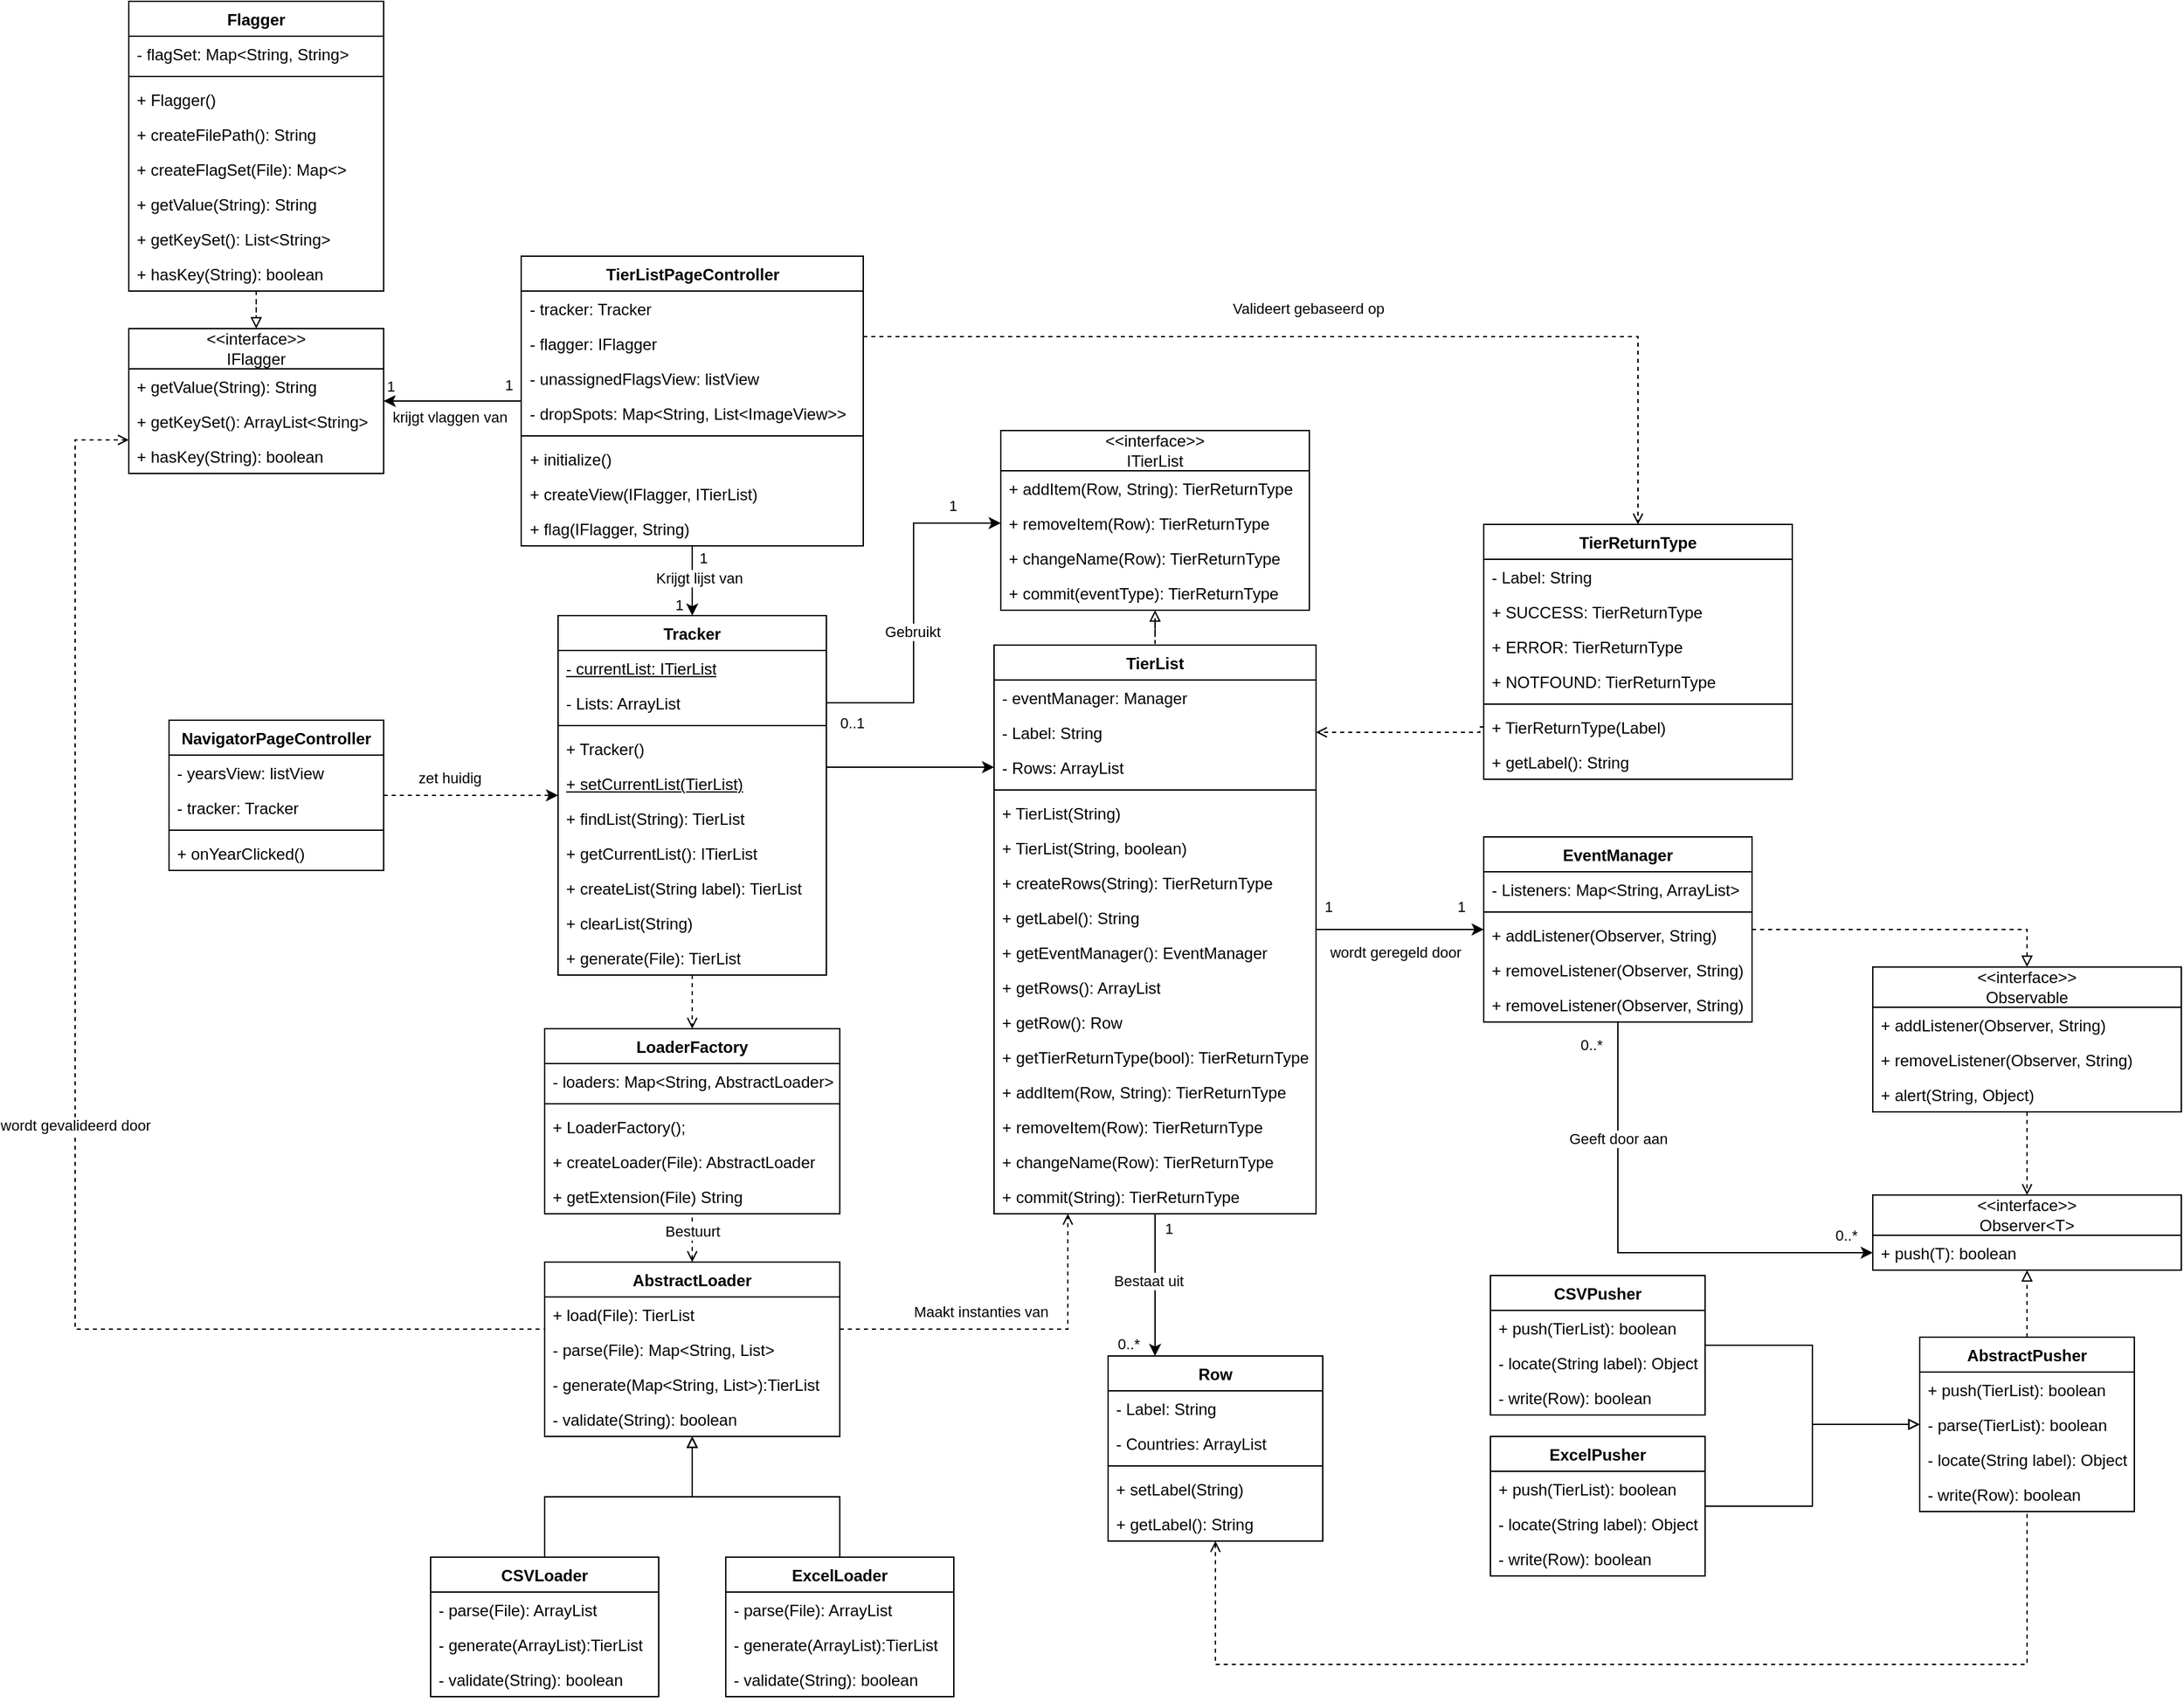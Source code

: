 <mxfile version="21.5.1" type="device">
  <diagram id="C5RBs43oDa-KdzZeNtuy" name="Page-1">
    <mxGraphModel dx="2607" dy="2134" grid="1" gridSize="10" guides="1" tooltips="1" connect="1" arrows="1" fold="1" page="1" pageScale="1" pageWidth="827" pageHeight="1169" math="0" shadow="0">
      <root>
        <mxCell id="WIyWlLk6GJQsqaUBKTNV-0" />
        <mxCell id="WIyWlLk6GJQsqaUBKTNV-1" parent="WIyWlLk6GJQsqaUBKTNV-0" />
        <mxCell id="LHPl8H4hJXhwlcDixRHR-50" style="edgeStyle=orthogonalEdgeStyle;rounded=0;orthogonalLoop=1;jettySize=auto;html=1;exitX=1;exitY=0.5;exitDx=0;exitDy=0;exitPerimeter=0;" parent="WIyWlLk6GJQsqaUBKTNV-1" source="7j_pHwnA5GzqrU9Y8oU0-10" target="LHPl8H4hJXhwlcDixRHR-43" edge="1">
          <mxGeometry relative="1" as="geometry">
            <Array as="points" />
          </mxGeometry>
        </mxCell>
        <mxCell id="LHPl8H4hJXhwlcDixRHR-55" value="wordt geregeld door" style="edgeLabel;html=1;align=center;verticalAlign=middle;resizable=0;points=[];" parent="LHPl8H4hJXhwlcDixRHR-50" vertex="1" connectable="0">
          <mxGeometry x="-0.203" y="-4" relative="1" as="geometry">
            <mxPoint x="9" y="13" as="offset" />
          </mxGeometry>
        </mxCell>
        <mxCell id="LHPl8H4hJXhwlcDixRHR-56" value="1" style="edgeLabel;html=1;align=center;verticalAlign=middle;resizable=0;points=[];" parent="LHPl8H4hJXhwlcDixRHR-50" vertex="1" connectable="0">
          <mxGeometry x="0.701" y="-1" relative="1" as="geometry">
            <mxPoint x="1" y="-18" as="offset" />
          </mxGeometry>
        </mxCell>
        <mxCell id="LHPl8H4hJXhwlcDixRHR-57" value="1" style="edgeLabel;html=1;align=center;verticalAlign=middle;resizable=0;points=[];" parent="LHPl8H4hJXhwlcDixRHR-50" vertex="1" connectable="0">
          <mxGeometry x="-0.241" y="2" relative="1" as="geometry">
            <mxPoint x="-39" y="-15" as="offset" />
          </mxGeometry>
        </mxCell>
        <mxCell id="7j_pHwnA5GzqrU9Y8oU0-10" value="TierList" style="swimlane;fontStyle=1;align=center;verticalAlign=top;childLayout=stackLayout;horizontal=1;startSize=26;horizontalStack=0;resizeParent=1;resizeParentMax=0;resizeLast=0;collapsible=1;marginBottom=0;whiteSpace=wrap;html=1;points=[[0,0,0,0,0],[0,0.25,0,0,0],[0,0.5,0,0,0],[0,0.75,0,0,0],[0,1,0,0,0],[0.25,0,0,0,0],[0.25,1,0,0,0],[0.5,0,0,0,0],[0.5,1,0,0,0],[0.75,0,0,0,0],[0.75,1,0,0,0],[1,0,0,0,0],[1,0.25,0,0,0],[1,0.37,0,0,0],[1,0.5,0,0,0],[1,0.75,0,0,0],[1,1,0,0,0]];" parent="WIyWlLk6GJQsqaUBKTNV-1" vertex="1">
          <mxGeometry x="345" y="910" width="240" height="424" as="geometry" />
        </mxCell>
        <mxCell id="rWxM0mJ5KbsMlF8BmwfD-30" value="- eventManager: Manager" style="text;strokeColor=none;fillColor=none;align=left;verticalAlign=top;spacingLeft=4;spacingRight=4;overflow=hidden;rotatable=0;points=[[0,0.5],[1,0.5]];portConstraint=eastwest;whiteSpace=wrap;html=1;" parent="7j_pHwnA5GzqrU9Y8oU0-10" vertex="1">
          <mxGeometry y="26" width="240" height="26" as="geometry" />
        </mxCell>
        <mxCell id="7j_pHwnA5GzqrU9Y8oU0-32" value="- Label: String" style="text;strokeColor=none;fillColor=none;align=left;verticalAlign=top;spacingLeft=4;spacingRight=4;overflow=hidden;rotatable=0;points=[[0,0.5],[1,0.5]];portConstraint=eastwest;whiteSpace=wrap;html=1;" parent="7j_pHwnA5GzqrU9Y8oU0-10" vertex="1">
          <mxGeometry y="52" width="240" height="26" as="geometry" />
        </mxCell>
        <mxCell id="7j_pHwnA5GzqrU9Y8oU0-11" value="- Rows: ArrayList" style="text;strokeColor=none;fillColor=none;align=left;verticalAlign=top;spacingLeft=4;spacingRight=4;overflow=hidden;rotatable=0;points=[[0,0.5],[1,0.5]];portConstraint=eastwest;whiteSpace=wrap;html=1;" parent="7j_pHwnA5GzqrU9Y8oU0-10" vertex="1">
          <mxGeometry y="78" width="240" height="26" as="geometry" />
        </mxCell>
        <mxCell id="7j_pHwnA5GzqrU9Y8oU0-12" value="" style="line;strokeWidth=1;fillColor=none;align=left;verticalAlign=middle;spacingTop=-1;spacingLeft=3;spacingRight=3;rotatable=0;labelPosition=right;points=[];portConstraint=eastwest;strokeColor=inherit;" parent="7j_pHwnA5GzqrU9Y8oU0-10" vertex="1">
          <mxGeometry y="104" width="240" height="8" as="geometry" />
        </mxCell>
        <mxCell id="rWxM0mJ5KbsMlF8BmwfD-11" value="+ TierList(String)" style="text;strokeColor=none;fillColor=none;align=left;verticalAlign=top;spacingLeft=4;spacingRight=4;overflow=hidden;rotatable=0;points=[[0,0.5],[1,0.5]];portConstraint=eastwest;whiteSpace=wrap;html=1;" parent="7j_pHwnA5GzqrU9Y8oU0-10" vertex="1">
          <mxGeometry y="112" width="240" height="26" as="geometry" />
        </mxCell>
        <mxCell id="LHPl8H4hJXhwlcDixRHR-16" value="+ TierList(String, boolean)" style="text;strokeColor=none;fillColor=none;align=left;verticalAlign=top;spacingLeft=4;spacingRight=4;overflow=hidden;rotatable=0;points=[[0,0.5],[1,0.5]];portConstraint=eastwest;whiteSpace=wrap;html=1;" parent="7j_pHwnA5GzqrU9Y8oU0-10" vertex="1">
          <mxGeometry y="138" width="240" height="26" as="geometry" />
        </mxCell>
        <mxCell id="7j_pHwnA5GzqrU9Y8oU0-13" value="+ createRows(String): TierReturnType" style="text;strokeColor=none;fillColor=none;align=left;verticalAlign=top;spacingLeft=4;spacingRight=4;overflow=hidden;rotatable=0;points=[[0,0.5],[1,0.5]];portConstraint=eastwest;whiteSpace=wrap;html=1;" parent="7j_pHwnA5GzqrU9Y8oU0-10" vertex="1">
          <mxGeometry y="164" width="240" height="26" as="geometry" />
        </mxCell>
        <mxCell id="YAt_v5fttDk_VhkoJ_Sc-23" value="+ getLabel(): String" style="text;strokeColor=none;fillColor=none;align=left;verticalAlign=top;spacingLeft=4;spacingRight=4;overflow=hidden;rotatable=0;points=[[0,0.5],[1,0.5]];portConstraint=eastwest;whiteSpace=wrap;html=1;" vertex="1" parent="7j_pHwnA5GzqrU9Y8oU0-10">
          <mxGeometry y="190" width="240" height="26" as="geometry" />
        </mxCell>
        <mxCell id="LHPl8H4hJXhwlcDixRHR-49" value="+ getEventManager(): EventManager" style="text;strokeColor=none;fillColor=none;align=left;verticalAlign=top;spacingLeft=4;spacingRight=4;overflow=hidden;rotatable=0;points=[[0,0.5],[1,0.5]];portConstraint=eastwest;whiteSpace=wrap;html=1;" parent="7j_pHwnA5GzqrU9Y8oU0-10" vertex="1">
          <mxGeometry y="216" width="240" height="26" as="geometry" />
        </mxCell>
        <mxCell id="7j_pHwnA5GzqrU9Y8oU0-27" value="+ getRows(): ArrayList" style="text;strokeColor=none;fillColor=none;align=left;verticalAlign=top;spacingLeft=4;spacingRight=4;overflow=hidden;rotatable=0;points=[[0,0.5],[1,0.5]];portConstraint=eastwest;whiteSpace=wrap;html=1;" parent="7j_pHwnA5GzqrU9Y8oU0-10" vertex="1">
          <mxGeometry y="242" width="240" height="26" as="geometry" />
        </mxCell>
        <mxCell id="YAt_v5fttDk_VhkoJ_Sc-19" value="+ getRow(): Row" style="text;strokeColor=none;fillColor=none;align=left;verticalAlign=top;spacingLeft=4;spacingRight=4;overflow=hidden;rotatable=0;points=[[0,0.5],[1,0.5]];portConstraint=eastwest;whiteSpace=wrap;html=1;" vertex="1" parent="7j_pHwnA5GzqrU9Y8oU0-10">
          <mxGeometry y="268" width="240" height="26" as="geometry" />
        </mxCell>
        <mxCell id="YAt_v5fttDk_VhkoJ_Sc-24" value="+ getTierReturnType(bool): TierReturnType" style="text;strokeColor=none;fillColor=none;align=left;verticalAlign=top;spacingLeft=4;spacingRight=4;overflow=hidden;rotatable=0;points=[[0,0.5],[1,0.5]];portConstraint=eastwest;whiteSpace=wrap;html=1;" vertex="1" parent="7j_pHwnA5GzqrU9Y8oU0-10">
          <mxGeometry y="294" width="240" height="26" as="geometry" />
        </mxCell>
        <mxCell id="7j_pHwnA5GzqrU9Y8oU0-25" value="+ addItem(Row, String): TierReturnType" style="text;strokeColor=none;fillColor=none;align=left;verticalAlign=top;spacingLeft=4;spacingRight=4;overflow=hidden;rotatable=0;points=[[0,0.5],[1,0.5]];portConstraint=eastwest;whiteSpace=wrap;html=1;" parent="7j_pHwnA5GzqrU9Y8oU0-10" vertex="1">
          <mxGeometry y="320" width="240" height="26" as="geometry" />
        </mxCell>
        <mxCell id="7j_pHwnA5GzqrU9Y8oU0-26" value="+ removeItem(Row): TierReturnType" style="text;strokeColor=none;fillColor=none;align=left;verticalAlign=top;spacingLeft=4;spacingRight=4;overflow=hidden;rotatable=0;points=[[0,0.5],[1,0.5]];portConstraint=eastwest;whiteSpace=wrap;html=1;" parent="7j_pHwnA5GzqrU9Y8oU0-10" vertex="1">
          <mxGeometry y="346" width="240" height="26" as="geometry" />
        </mxCell>
        <mxCell id="rWxM0mJ5KbsMlF8BmwfD-27" value="+ changeName(Row): TierReturnType" style="text;strokeColor=none;fillColor=none;align=left;verticalAlign=top;spacingLeft=4;spacingRight=4;overflow=hidden;rotatable=0;points=[[0,0.5],[1,0.5]];portConstraint=eastwest;whiteSpace=wrap;html=1;" parent="7j_pHwnA5GzqrU9Y8oU0-10" vertex="1">
          <mxGeometry y="372" width="240" height="26" as="geometry" />
        </mxCell>
        <mxCell id="YAt_v5fttDk_VhkoJ_Sc-26" value="+ commit(String): TierReturnType" style="text;strokeColor=none;fillColor=none;align=left;verticalAlign=top;spacingLeft=4;spacingRight=4;overflow=hidden;rotatable=0;points=[[0,0.5],[1,0.5]];portConstraint=eastwest;whiteSpace=wrap;html=1;" vertex="1" parent="7j_pHwnA5GzqrU9Y8oU0-10">
          <mxGeometry y="398" width="240" height="26" as="geometry" />
        </mxCell>
        <mxCell id="7j_pHwnA5GzqrU9Y8oU0-23" value="" style="edgeStyle=orthogonalEdgeStyle;rounded=0;orthogonalLoop=1;jettySize=auto;html=1;strokeColor=default;startArrow=block;startFill=0;endArrow=none;endFill=0;dashed=1;" parent="WIyWlLk6GJQsqaUBKTNV-1" source="7j_pHwnA5GzqrU9Y8oU0-16" target="7j_pHwnA5GzqrU9Y8oU0-10" edge="1">
          <mxGeometry relative="1" as="geometry" />
        </mxCell>
        <mxCell id="7j_pHwnA5GzqrU9Y8oU0-16" value="&amp;lt;&amp;lt;interface&amp;gt;&amp;gt;&lt;br&gt;ITierList" style="swimlane;fontStyle=0;childLayout=stackLayout;horizontal=1;startSize=30;fillColor=none;horizontalStack=0;resizeParent=1;resizeParentMax=0;resizeLast=0;collapsible=1;marginBottom=0;whiteSpace=wrap;html=1;" parent="WIyWlLk6GJQsqaUBKTNV-1" vertex="1">
          <mxGeometry x="350" y="750" width="230" height="134" as="geometry" />
        </mxCell>
        <mxCell id="7j_pHwnA5GzqrU9Y8oU0-19" value="+ addItem(Row, String): TierReturnType" style="text;strokeColor=none;fillColor=none;align=left;verticalAlign=top;spacingLeft=4;spacingRight=4;overflow=hidden;rotatable=0;points=[[0,0.5],[1,0.5]];portConstraint=eastwest;whiteSpace=wrap;html=1;" parent="7j_pHwnA5GzqrU9Y8oU0-16" vertex="1">
          <mxGeometry y="30" width="230" height="26" as="geometry" />
        </mxCell>
        <mxCell id="7j_pHwnA5GzqrU9Y8oU0-20" value="+ removeItem(Row): TierReturnType" style="text;strokeColor=none;fillColor=none;align=left;verticalAlign=top;spacingLeft=4;spacingRight=4;overflow=hidden;rotatable=0;points=[[0,0.5],[1,0.5]];portConstraint=eastwest;whiteSpace=wrap;html=1;" parent="7j_pHwnA5GzqrU9Y8oU0-16" vertex="1">
          <mxGeometry y="56" width="230" height="26" as="geometry" />
        </mxCell>
        <mxCell id="7j_pHwnA5GzqrU9Y8oU0-21" value="+ changeName(Row): TierReturnType" style="text;strokeColor=none;fillColor=none;align=left;verticalAlign=top;spacingLeft=4;spacingRight=4;overflow=hidden;rotatable=0;points=[[0,0.5],[1,0.5]];portConstraint=eastwest;whiteSpace=wrap;html=1;" parent="7j_pHwnA5GzqrU9Y8oU0-16" vertex="1">
          <mxGeometry y="82" width="230" height="26" as="geometry" />
        </mxCell>
        <mxCell id="rWxM0mJ5KbsMlF8BmwfD-51" value="+ commit(eventType): TierReturnType" style="text;strokeColor=none;fillColor=none;align=left;verticalAlign=top;spacingLeft=4;spacingRight=4;overflow=hidden;rotatable=0;points=[[0,0.5],[1,0.5]];portConstraint=eastwest;whiteSpace=wrap;html=1;" parent="7j_pHwnA5GzqrU9Y8oU0-16" vertex="1">
          <mxGeometry y="108" width="230" height="26" as="geometry" />
        </mxCell>
        <mxCell id="7j_pHwnA5GzqrU9Y8oU0-33" style="edgeStyle=orthogonalEdgeStyle;rounded=0;orthogonalLoop=1;jettySize=auto;html=1;exitX=1;exitY=0.5;exitDx=0;exitDy=0;entryX=0;entryY=0.5;entryDx=0;entryDy=0;" parent="WIyWlLk6GJQsqaUBKTNV-1" source="LHPl8H4hJXhwlcDixRHR-4" target="7j_pHwnA5GzqrU9Y8oU0-20" edge="1">
          <mxGeometry relative="1" as="geometry">
            <mxPoint x="347.93" y="755.01" as="targetPoint" />
          </mxGeometry>
        </mxCell>
        <mxCell id="7j_pHwnA5GzqrU9Y8oU0-42" value="Gebruikt" style="edgeLabel;html=1;align=center;verticalAlign=middle;resizable=0;points=[];" parent="7j_pHwnA5GzqrU9Y8oU0-33" vertex="1" connectable="0">
          <mxGeometry x="-0.174" y="1" relative="1" as="geometry">
            <mxPoint y="-9" as="offset" />
          </mxGeometry>
        </mxCell>
        <mxCell id="rWxM0mJ5KbsMlF8BmwfD-12" value="1" style="edgeLabel;html=1;align=center;verticalAlign=middle;resizable=0;points=[];" parent="7j_pHwnA5GzqrU9Y8oU0-33" vertex="1" connectable="0">
          <mxGeometry x="0.726" y="1" relative="1" as="geometry">
            <mxPoint y="-12" as="offset" />
          </mxGeometry>
        </mxCell>
        <mxCell id="rWxM0mJ5KbsMlF8BmwfD-13" value="0..1" style="edgeLabel;html=1;align=center;verticalAlign=middle;resizable=0;points=[];" parent="7j_pHwnA5GzqrU9Y8oU0-33" vertex="1" connectable="0">
          <mxGeometry x="-0.739" relative="1" as="geometry">
            <mxPoint x="-16" y="15" as="offset" />
          </mxGeometry>
        </mxCell>
        <mxCell id="rWxM0mJ5KbsMlF8BmwfD-29" style="edgeStyle=orthogonalEdgeStyle;rounded=0;orthogonalLoop=1;jettySize=auto;html=1;endArrow=classic;endFill=1;" parent="WIyWlLk6GJQsqaUBKTNV-1" source="7j_pHwnA5GzqrU9Y8oU0-28" target="rWxM0mJ5KbsMlF8BmwfD-20" edge="1">
          <mxGeometry relative="1" as="geometry" />
        </mxCell>
        <mxCell id="YAt_v5fttDk_VhkoJ_Sc-10" value="1" style="edgeLabel;html=1;align=center;verticalAlign=middle;resizable=0;points=[];" vertex="1" connectable="0" parent="rWxM0mJ5KbsMlF8BmwfD-29">
          <mxGeometry x="0.724" y="-2" relative="1" as="geometry">
            <mxPoint x="-9" y="-9" as="offset" />
          </mxGeometry>
        </mxCell>
        <mxCell id="YAt_v5fttDk_VhkoJ_Sc-11" value="krijgt vlaggen van" style="edgeLabel;html=1;align=center;verticalAlign=middle;resizable=0;points=[];" vertex="1" connectable="0" parent="rWxM0mJ5KbsMlF8BmwfD-29">
          <mxGeometry x="-0.395" y="-3" relative="1" as="geometry">
            <mxPoint x="-23" y="15" as="offset" />
          </mxGeometry>
        </mxCell>
        <mxCell id="YAt_v5fttDk_VhkoJ_Sc-12" value="1" style="edgeLabel;html=1;align=center;verticalAlign=middle;resizable=0;points=[];" vertex="1" connectable="0" parent="rWxM0mJ5KbsMlF8BmwfD-29">
          <mxGeometry x="-0.746" y="1" relative="1" as="geometry">
            <mxPoint x="3" y="-13" as="offset" />
          </mxGeometry>
        </mxCell>
        <mxCell id="YAt_v5fttDk_VhkoJ_Sc-27" style="edgeStyle=orthogonalEdgeStyle;rounded=0;orthogonalLoop=1;jettySize=auto;html=1;entryX=0.5;entryY=0;entryDx=0;entryDy=0;endArrow=open;endFill=0;dashed=1;" edge="1" parent="WIyWlLk6GJQsqaUBKTNV-1" source="7j_pHwnA5GzqrU9Y8oU0-28" target="7j_pHwnA5GzqrU9Y8oU0-43">
          <mxGeometry relative="1" as="geometry">
            <Array as="points">
              <mxPoint x="825" y="680" />
            </Array>
          </mxGeometry>
        </mxCell>
        <mxCell id="YAt_v5fttDk_VhkoJ_Sc-28" value="Valideert gebaseerd op" style="edgeLabel;html=1;align=center;verticalAlign=middle;resizable=0;points=[];" vertex="1" connectable="0" parent="YAt_v5fttDk_VhkoJ_Sc-27">
          <mxGeometry x="-0.215" y="1" relative="1" as="geometry">
            <mxPoint x="50" y="-20" as="offset" />
          </mxGeometry>
        </mxCell>
        <mxCell id="7j_pHwnA5GzqrU9Y8oU0-28" value="TierListPageController" style="swimlane;fontStyle=1;align=center;verticalAlign=top;childLayout=stackLayout;horizontal=1;startSize=26;horizontalStack=0;resizeParent=1;resizeParentMax=0;resizeLast=0;collapsible=1;marginBottom=0;whiteSpace=wrap;html=1;" parent="WIyWlLk6GJQsqaUBKTNV-1" vertex="1">
          <mxGeometry x="-7.5" y="620" width="255" height="216" as="geometry" />
        </mxCell>
        <mxCell id="7j_pHwnA5GzqrU9Y8oU0-29" value="- tracker: Tracker" style="text;strokeColor=none;fillColor=none;align=left;verticalAlign=top;spacingLeft=4;spacingRight=4;overflow=hidden;rotatable=0;points=[[0,0.5],[1,0.5]];portConstraint=eastwest;whiteSpace=wrap;html=1;" parent="7j_pHwnA5GzqrU9Y8oU0-28" vertex="1">
          <mxGeometry y="26" width="255" height="26" as="geometry" />
        </mxCell>
        <mxCell id="YAt_v5fttDk_VhkoJ_Sc-9" value="- flagger: IFlagger" style="text;strokeColor=none;fillColor=none;align=left;verticalAlign=top;spacingLeft=4;spacingRight=4;overflow=hidden;rotatable=0;points=[[0,0.5],[1,0.5]];portConstraint=eastwest;whiteSpace=wrap;html=1;" vertex="1" parent="7j_pHwnA5GzqrU9Y8oU0-28">
          <mxGeometry y="52" width="255" height="26" as="geometry" />
        </mxCell>
        <mxCell id="YAt_v5fttDk_VhkoJ_Sc-7" value="- unassignedFlagsView: listView" style="text;strokeColor=none;fillColor=none;align=left;verticalAlign=top;spacingLeft=4;spacingRight=4;overflow=hidden;rotatable=0;points=[[0,0.5],[1,0.5]];portConstraint=eastwest;whiteSpace=wrap;html=1;" vertex="1" parent="7j_pHwnA5GzqrU9Y8oU0-28">
          <mxGeometry y="78" width="255" height="26" as="geometry" />
        </mxCell>
        <mxCell id="YAt_v5fttDk_VhkoJ_Sc-8" value="- dropSpots: Map&amp;lt;String, List&amp;lt;ImageView&amp;gt;&amp;gt;" style="text;strokeColor=none;fillColor=none;align=left;verticalAlign=top;spacingLeft=4;spacingRight=4;overflow=hidden;rotatable=0;points=[[0,0.5],[1,0.5]];portConstraint=eastwest;whiteSpace=wrap;html=1;" vertex="1" parent="7j_pHwnA5GzqrU9Y8oU0-28">
          <mxGeometry y="104" width="255" height="26" as="geometry" />
        </mxCell>
        <mxCell id="7j_pHwnA5GzqrU9Y8oU0-30" value="" style="line;strokeWidth=1;fillColor=none;align=left;verticalAlign=middle;spacingTop=-1;spacingLeft=3;spacingRight=3;rotatable=0;labelPosition=right;points=[];portConstraint=eastwest;strokeColor=inherit;" parent="7j_pHwnA5GzqrU9Y8oU0-28" vertex="1">
          <mxGeometry y="130" width="255" height="8" as="geometry" />
        </mxCell>
        <mxCell id="YAt_v5fttDk_VhkoJ_Sc-16" value="+ initialize()" style="text;strokeColor=none;fillColor=none;align=left;verticalAlign=top;spacingLeft=4;spacingRight=4;overflow=hidden;rotatable=0;points=[[0,0.5],[1,0.5]];portConstraint=eastwest;whiteSpace=wrap;html=1;" vertex="1" parent="7j_pHwnA5GzqrU9Y8oU0-28">
          <mxGeometry y="138" width="255" height="26" as="geometry" />
        </mxCell>
        <mxCell id="YAt_v5fttDk_VhkoJ_Sc-17" value="+ createView(IFlagger, ITierList)" style="text;strokeColor=none;fillColor=none;align=left;verticalAlign=top;spacingLeft=4;spacingRight=4;overflow=hidden;rotatable=0;points=[[0,0.5],[1,0.5]];portConstraint=eastwest;whiteSpace=wrap;html=1;" vertex="1" parent="7j_pHwnA5GzqrU9Y8oU0-28">
          <mxGeometry y="164" width="255" height="26" as="geometry" />
        </mxCell>
        <mxCell id="7j_pHwnA5GzqrU9Y8oU0-31" value="+ flag(IFlagger, String)" style="text;strokeColor=none;fillColor=none;align=left;verticalAlign=top;spacingLeft=4;spacingRight=4;overflow=hidden;rotatable=0;points=[[0,0.5],[1,0.5]];portConstraint=eastwest;whiteSpace=wrap;html=1;" parent="7j_pHwnA5GzqrU9Y8oU0-28" vertex="1">
          <mxGeometry y="190" width="255" height="26" as="geometry" />
        </mxCell>
        <mxCell id="YAt_v5fttDk_VhkoJ_Sc-47" style="edgeStyle=orthogonalEdgeStyle;rounded=0;orthogonalLoop=1;jettySize=auto;html=1;startArrow=open;startFill=0;endArrow=none;endFill=0;dashed=1;" edge="1" parent="WIyWlLk6GJQsqaUBKTNV-1" source="7j_pHwnA5GzqrU9Y8oU0-34" target="LHPl8H4hJXhwlcDixRHR-29">
          <mxGeometry relative="1" as="geometry">
            <Array as="points">
              <mxPoint x="510" y="1670" />
              <mxPoint x="1115" y="1670" />
            </Array>
          </mxGeometry>
        </mxCell>
        <mxCell id="7j_pHwnA5GzqrU9Y8oU0-34" value="Row" style="swimlane;fontStyle=1;align=center;verticalAlign=top;childLayout=stackLayout;horizontal=1;startSize=26;horizontalStack=0;resizeParent=1;resizeParentMax=0;resizeLast=0;collapsible=1;marginBottom=0;whiteSpace=wrap;html=1;" parent="WIyWlLk6GJQsqaUBKTNV-1" vertex="1">
          <mxGeometry x="430" y="1440" width="160" height="138" as="geometry" />
        </mxCell>
        <mxCell id="7j_pHwnA5GzqrU9Y8oU0-35" value="- Label: String" style="text;strokeColor=none;fillColor=none;align=left;verticalAlign=top;spacingLeft=4;spacingRight=4;overflow=hidden;rotatable=0;points=[[0,0.5],[1,0.5]];portConstraint=eastwest;whiteSpace=wrap;html=1;" parent="7j_pHwnA5GzqrU9Y8oU0-34" vertex="1">
          <mxGeometry y="26" width="160" height="26" as="geometry" />
        </mxCell>
        <mxCell id="rWxM0mJ5KbsMlF8BmwfD-19" value="- Countries: ArrayList" style="text;strokeColor=none;fillColor=none;align=left;verticalAlign=top;spacingLeft=4;spacingRight=4;overflow=hidden;rotatable=0;points=[[0,0.5],[1,0.5]];portConstraint=eastwest;whiteSpace=wrap;html=1;" parent="7j_pHwnA5GzqrU9Y8oU0-34" vertex="1">
          <mxGeometry y="52" width="160" height="26" as="geometry" />
        </mxCell>
        <mxCell id="7j_pHwnA5GzqrU9Y8oU0-36" value="" style="line;strokeWidth=1;fillColor=none;align=left;verticalAlign=middle;spacingTop=-1;spacingLeft=3;spacingRight=3;rotatable=0;labelPosition=right;points=[];portConstraint=eastwest;strokeColor=inherit;" parent="7j_pHwnA5GzqrU9Y8oU0-34" vertex="1">
          <mxGeometry y="78" width="160" height="8" as="geometry" />
        </mxCell>
        <mxCell id="7j_pHwnA5GzqrU9Y8oU0-37" value="+ setLabel(String)" style="text;strokeColor=none;fillColor=none;align=left;verticalAlign=top;spacingLeft=4;spacingRight=4;overflow=hidden;rotatable=0;points=[[0,0.5],[1,0.5]];portConstraint=eastwest;whiteSpace=wrap;html=1;" parent="7j_pHwnA5GzqrU9Y8oU0-34" vertex="1">
          <mxGeometry y="86" width="160" height="26" as="geometry" />
        </mxCell>
        <mxCell id="7j_pHwnA5GzqrU9Y8oU0-38" value="+ getLabel(): String&amp;nbsp;" style="text;strokeColor=none;fillColor=none;align=left;verticalAlign=top;spacingLeft=4;spacingRight=4;overflow=hidden;rotatable=0;points=[[0,0.5],[1,0.5]];portConstraint=eastwest;whiteSpace=wrap;html=1;" parent="7j_pHwnA5GzqrU9Y8oU0-34" vertex="1">
          <mxGeometry y="112" width="160" height="26" as="geometry" />
        </mxCell>
        <mxCell id="7j_pHwnA5GzqrU9Y8oU0-40" style="edgeStyle=orthogonalEdgeStyle;rounded=0;orthogonalLoop=1;jettySize=auto;html=1;" parent="WIyWlLk6GJQsqaUBKTNV-1" source="7j_pHwnA5GzqrU9Y8oU0-10" target="7j_pHwnA5GzqrU9Y8oU0-34" edge="1">
          <mxGeometry relative="1" as="geometry">
            <mxPoint x="580" y="1175" as="sourcePoint" />
            <mxPoint x="700" y="1169" as="targetPoint" />
            <Array as="points">
              <mxPoint x="510" y="1330" />
              <mxPoint x="510" y="1330" />
            </Array>
          </mxGeometry>
        </mxCell>
        <mxCell id="rWxM0mJ5KbsMlF8BmwfD-14" value="Bestaat uit" style="edgeLabel;html=1;align=center;verticalAlign=middle;resizable=0;points=[];" parent="7j_pHwnA5GzqrU9Y8oU0-40" vertex="1" connectable="0">
          <mxGeometry x="-0.233" y="1" relative="1" as="geometry">
            <mxPoint x="-6" y="9" as="offset" />
          </mxGeometry>
        </mxCell>
        <mxCell id="rWxM0mJ5KbsMlF8BmwfD-15" value="0..*" style="edgeLabel;html=1;align=center;verticalAlign=middle;resizable=0;points=[];" parent="7j_pHwnA5GzqrU9Y8oU0-40" vertex="1" connectable="0">
          <mxGeometry x="0.725" y="-4" relative="1" as="geometry">
            <mxPoint x="-16" y="5" as="offset" />
          </mxGeometry>
        </mxCell>
        <mxCell id="rWxM0mJ5KbsMlF8BmwfD-16" value="1" style="edgeLabel;html=1;align=center;verticalAlign=middle;resizable=0;points=[];" parent="7j_pHwnA5GzqrU9Y8oU0-40" vertex="1" connectable="0">
          <mxGeometry x="-0.727" y="2" relative="1" as="geometry">
            <mxPoint x="8" y="-4" as="offset" />
          </mxGeometry>
        </mxCell>
        <mxCell id="rWxM0mJ5KbsMlF8BmwfD-4" style="edgeStyle=orthogonalEdgeStyle;rounded=0;orthogonalLoop=1;jettySize=auto;html=1;exitX=0;exitY=0.5;exitDx=0;exitDy=0;dashed=1;endArrow=open;endFill=0;entryX=1;entryY=0.5;entryDx=0;entryDy=0;" parent="WIyWlLk6GJQsqaUBKTNV-1" source="7j_pHwnA5GzqrU9Y8oU0-46" target="7j_pHwnA5GzqrU9Y8oU0-32" edge="1">
          <mxGeometry relative="1" as="geometry">
            <mxPoint x="590" y="1030" as="targetPoint" />
            <Array as="points">
              <mxPoint x="707" y="971" />
              <mxPoint x="707" y="975" />
            </Array>
          </mxGeometry>
        </mxCell>
        <mxCell id="7j_pHwnA5GzqrU9Y8oU0-43" value="TierReturnType" style="swimlane;fontStyle=1;align=center;verticalAlign=top;childLayout=stackLayout;horizontal=1;startSize=26;horizontalStack=0;resizeParent=1;resizeParentMax=0;resizeLast=0;collapsible=1;marginBottom=0;whiteSpace=wrap;html=1;" parent="WIyWlLk6GJQsqaUBKTNV-1" vertex="1">
          <mxGeometry x="710" y="820" width="230" height="190" as="geometry" />
        </mxCell>
        <mxCell id="7j_pHwnA5GzqrU9Y8oU0-44" value="- Label: String" style="text;strokeColor=none;fillColor=none;align=left;verticalAlign=top;spacingLeft=4;spacingRight=4;overflow=hidden;rotatable=0;points=[[0,0.5],[1,0.5]];portConstraint=eastwest;whiteSpace=wrap;html=1;" parent="7j_pHwnA5GzqrU9Y8oU0-43" vertex="1">
          <mxGeometry y="26" width="230" height="26" as="geometry" />
        </mxCell>
        <mxCell id="rWxM0mJ5KbsMlF8BmwfD-0" value="+ SUCCESS: TierReturnType" style="text;strokeColor=none;fillColor=none;align=left;verticalAlign=top;spacingLeft=4;spacingRight=4;overflow=hidden;rotatable=0;points=[[0,0.5],[1,0.5]];portConstraint=eastwest;whiteSpace=wrap;html=1;" parent="7j_pHwnA5GzqrU9Y8oU0-43" vertex="1">
          <mxGeometry y="52" width="230" height="26" as="geometry" />
        </mxCell>
        <mxCell id="rWxM0mJ5KbsMlF8BmwfD-1" value="+ ERROR: TierReturnType" style="text;strokeColor=none;fillColor=none;align=left;verticalAlign=top;spacingLeft=4;spacingRight=4;overflow=hidden;rotatable=0;points=[[0,0.5],[1,0.5]];portConstraint=eastwest;whiteSpace=wrap;html=1;" parent="7j_pHwnA5GzqrU9Y8oU0-43" vertex="1">
          <mxGeometry y="78" width="230" height="26" as="geometry" />
        </mxCell>
        <mxCell id="rWxM0mJ5KbsMlF8BmwfD-2" value="+ NOTFOUND: TierReturnType" style="text;strokeColor=none;fillColor=none;align=left;verticalAlign=top;spacingLeft=4;spacingRight=4;overflow=hidden;rotatable=0;points=[[0,0.5],[1,0.5]];portConstraint=eastwest;whiteSpace=wrap;html=1;" parent="7j_pHwnA5GzqrU9Y8oU0-43" vertex="1">
          <mxGeometry y="104" width="230" height="26" as="geometry" />
        </mxCell>
        <mxCell id="7j_pHwnA5GzqrU9Y8oU0-45" value="" style="line;strokeWidth=1;fillColor=none;align=left;verticalAlign=middle;spacingTop=-1;spacingLeft=3;spacingRight=3;rotatable=0;labelPosition=right;points=[];portConstraint=eastwest;strokeColor=inherit;" parent="7j_pHwnA5GzqrU9Y8oU0-43" vertex="1">
          <mxGeometry y="130" width="230" height="8" as="geometry" />
        </mxCell>
        <mxCell id="7j_pHwnA5GzqrU9Y8oU0-46" value="+ TierReturnType(Label)" style="text;strokeColor=none;fillColor=none;align=left;verticalAlign=top;spacingLeft=4;spacingRight=4;overflow=hidden;rotatable=0;points=[[0,0.5],[1,0.5]];portConstraint=eastwest;whiteSpace=wrap;html=1;" parent="7j_pHwnA5GzqrU9Y8oU0-43" vertex="1">
          <mxGeometry y="138" width="230" height="26" as="geometry" />
        </mxCell>
        <mxCell id="rWxM0mJ5KbsMlF8BmwfD-10" value="+ getLabel(): String" style="text;strokeColor=none;fillColor=none;align=left;verticalAlign=top;spacingLeft=4;spacingRight=4;overflow=hidden;rotatable=0;points=[[0,0.5],[1,0.5]];portConstraint=eastwest;whiteSpace=wrap;html=1;" parent="7j_pHwnA5GzqrU9Y8oU0-43" vertex="1">
          <mxGeometry y="164" width="230" height="26" as="geometry" />
        </mxCell>
        <mxCell id="Jdv2EIbuGDHVUuumFUXx-16" style="edgeStyle=orthogonalEdgeStyle;rounded=0;orthogonalLoop=1;jettySize=auto;html=1;startArrow=open;startFill=0;endArrow=none;endFill=0;dashed=1;" parent="WIyWlLk6GJQsqaUBKTNV-1" source="rWxM0mJ5KbsMlF8BmwfD-20" target="rWxM0mJ5KbsMlF8BmwfD-68" edge="1">
          <mxGeometry relative="1" as="geometry">
            <mxPoint x="-100" y="1369" as="targetPoint" />
            <Array as="points">
              <mxPoint x="-340" y="757" />
              <mxPoint x="-340" y="1420" />
            </Array>
          </mxGeometry>
        </mxCell>
        <mxCell id="LHPl8H4hJXhwlcDixRHR-52" value="wordt gevalideerd door" style="edgeLabel;html=1;align=center;verticalAlign=middle;resizable=0;points=[];" parent="Jdv2EIbuGDHVUuumFUXx-16" vertex="1" connectable="0">
          <mxGeometry x="0.047" relative="1" as="geometry">
            <mxPoint as="offset" />
          </mxGeometry>
        </mxCell>
        <mxCell id="rWxM0mJ5KbsMlF8BmwfD-20" value="&amp;lt;&amp;lt;interface&amp;gt;&amp;gt;&lt;br&gt;IFlagger" style="swimlane;fontStyle=0;childLayout=stackLayout;horizontal=1;startSize=30;fillColor=none;horizontalStack=0;resizeParent=1;resizeParentMax=0;resizeLast=0;collapsible=1;marginBottom=0;whiteSpace=wrap;html=1;" parent="WIyWlLk6GJQsqaUBKTNV-1" vertex="1">
          <mxGeometry x="-300" y="674" width="190" height="108" as="geometry" />
        </mxCell>
        <mxCell id="Jdv2EIbuGDHVUuumFUXx-12" value="+ getValue(String): String" style="text;strokeColor=none;fillColor=none;align=left;verticalAlign=top;spacingLeft=4;spacingRight=4;overflow=hidden;rotatable=0;points=[[0,0.5],[1,0.5]];portConstraint=eastwest;whiteSpace=wrap;html=1;" parent="rWxM0mJ5KbsMlF8BmwfD-20" vertex="1">
          <mxGeometry y="30" width="190" height="26" as="geometry" />
        </mxCell>
        <mxCell id="YAt_v5fttDk_VhkoJ_Sc-18" value="+ getKeySet(): ArrayList&amp;lt;String&amp;gt;" style="text;strokeColor=none;fillColor=none;align=left;verticalAlign=top;spacingLeft=4;spacingRight=4;overflow=hidden;rotatable=0;points=[[0,0.5],[1,0.5]];portConstraint=eastwest;whiteSpace=wrap;html=1;" vertex="1" parent="rWxM0mJ5KbsMlF8BmwfD-20">
          <mxGeometry y="56" width="190" height="26" as="geometry" />
        </mxCell>
        <mxCell id="rWxM0mJ5KbsMlF8BmwfD-25" value="+ hasKey(String): boolean" style="text;strokeColor=none;fillColor=none;align=left;verticalAlign=top;spacingLeft=4;spacingRight=4;overflow=hidden;rotatable=0;points=[[0,0.5],[1,0.5]];portConstraint=eastwest;whiteSpace=wrap;html=1;" parent="rWxM0mJ5KbsMlF8BmwfD-20" vertex="1">
          <mxGeometry y="82" width="190" height="26" as="geometry" />
        </mxCell>
        <mxCell id="rWxM0mJ5KbsMlF8BmwfD-83" style="edgeStyle=orthogonalEdgeStyle;rounded=0;orthogonalLoop=1;jettySize=auto;html=1;startArrow=open;startFill=0;dashed=1;endArrow=none;endFill=0;exitX=0.5;exitY=0;exitDx=0;exitDy=0;" parent="WIyWlLk6GJQsqaUBKTNV-1" source="rWxM0mJ5KbsMlF8BmwfD-68" target="Jdv2EIbuGDHVUuumFUXx-6" edge="1">
          <mxGeometry relative="1" as="geometry">
            <mxPoint x="160" y="1153" as="sourcePoint" />
          </mxGeometry>
        </mxCell>
        <mxCell id="LHPl8H4hJXhwlcDixRHR-54" value="Bestuurt" style="edgeLabel;html=1;align=center;verticalAlign=middle;resizable=0;points=[];" parent="rWxM0mJ5KbsMlF8BmwfD-83" vertex="1" connectable="0">
          <mxGeometry x="-0.452" y="-4" relative="1" as="geometry">
            <mxPoint x="-4" y="-11" as="offset" />
          </mxGeometry>
        </mxCell>
        <mxCell id="rWxM0mJ5KbsMlF8BmwfD-52" style="edgeStyle=orthogonalEdgeStyle;rounded=0;orthogonalLoop=1;jettySize=auto;html=1;endArrow=open;endFill=0;dashed=1;" parent="WIyWlLk6GJQsqaUBKTNV-1" source="rWxM0mJ5KbsMlF8BmwfD-40" target="rWxM0mJ5KbsMlF8BmwfD-47" edge="1">
          <mxGeometry relative="1" as="geometry" />
        </mxCell>
        <mxCell id="rWxM0mJ5KbsMlF8BmwfD-40" value="&amp;lt;&amp;lt;interface&amp;gt;&amp;gt;&lt;br&gt;Observable" style="swimlane;fontStyle=0;childLayout=stackLayout;horizontal=1;startSize=30;fillColor=none;horizontalStack=0;resizeParent=1;resizeParentMax=0;resizeLast=0;collapsible=1;marginBottom=0;whiteSpace=wrap;html=1;" parent="WIyWlLk6GJQsqaUBKTNV-1" vertex="1">
          <mxGeometry x="1000" y="1150" width="230" height="108" as="geometry" />
        </mxCell>
        <mxCell id="rWxM0mJ5KbsMlF8BmwfD-41" value="+ addListener(Observer, String)" style="text;strokeColor=none;fillColor=none;align=left;verticalAlign=top;spacingLeft=4;spacingRight=4;overflow=hidden;rotatable=0;points=[[0,0.5],[1,0.5]];portConstraint=eastwest;whiteSpace=wrap;html=1;" parent="rWxM0mJ5KbsMlF8BmwfD-40" vertex="1">
          <mxGeometry y="30" width="230" height="26" as="geometry" />
        </mxCell>
        <mxCell id="rWxM0mJ5KbsMlF8BmwfD-42" value="+ removeListener(Observer, String)" style="text;strokeColor=none;fillColor=none;align=left;verticalAlign=top;spacingLeft=4;spacingRight=4;overflow=hidden;rotatable=0;points=[[0,0.5],[1,0.5]];portConstraint=eastwest;whiteSpace=wrap;html=1;" parent="rWxM0mJ5KbsMlF8BmwfD-40" vertex="1">
          <mxGeometry y="56" width="230" height="26" as="geometry" />
        </mxCell>
        <mxCell id="rWxM0mJ5KbsMlF8BmwfD-46" value="+ alert(String, Object)" style="text;strokeColor=none;fillColor=none;align=left;verticalAlign=top;spacingLeft=4;spacingRight=4;overflow=hidden;rotatable=0;points=[[0,0.5],[1,0.5]];portConstraint=eastwest;whiteSpace=wrap;html=1;" parent="rWxM0mJ5KbsMlF8BmwfD-40" vertex="1">
          <mxGeometry y="82" width="230" height="26" as="geometry" />
        </mxCell>
        <mxCell id="rWxM0mJ5KbsMlF8BmwfD-47" value="&amp;lt;&amp;lt;interface&amp;gt;&amp;gt;&lt;br&gt;Observer&amp;lt;T&amp;gt;" style="swimlane;fontStyle=0;childLayout=stackLayout;horizontal=1;startSize=30;fillColor=none;horizontalStack=0;resizeParent=1;resizeParentMax=0;resizeLast=0;collapsible=1;marginBottom=0;whiteSpace=wrap;html=1;" parent="WIyWlLk6GJQsqaUBKTNV-1" vertex="1">
          <mxGeometry x="1000" y="1320" width="230" height="56" as="geometry" />
        </mxCell>
        <mxCell id="rWxM0mJ5KbsMlF8BmwfD-48" value="+ push(T): boolean" style="text;strokeColor=none;fillColor=none;align=left;verticalAlign=top;spacingLeft=4;spacingRight=4;overflow=hidden;rotatable=0;points=[[0,0.5],[1,0.5]];portConstraint=eastwest;whiteSpace=wrap;html=1;" parent="rWxM0mJ5KbsMlF8BmwfD-47" vertex="1">
          <mxGeometry y="30" width="230" height="26" as="geometry" />
        </mxCell>
        <mxCell id="rWxM0mJ5KbsMlF8BmwfD-58" style="edgeStyle=orthogonalEdgeStyle;rounded=0;orthogonalLoop=1;jettySize=auto;html=1;endArrow=block;endFill=0;" parent="WIyWlLk6GJQsqaUBKTNV-1" source="rWxM0mJ5KbsMlF8BmwfD-53" target="LHPl8H4hJXhwlcDixRHR-29" edge="1">
          <mxGeometry relative="1" as="geometry" />
        </mxCell>
        <mxCell id="rWxM0mJ5KbsMlF8BmwfD-53" value="ExcelPusher" style="swimlane;fontStyle=1;align=center;verticalAlign=top;childLayout=stackLayout;horizontal=1;startSize=26;horizontalStack=0;resizeParent=1;resizeParentMax=0;resizeLast=0;collapsible=1;marginBottom=0;whiteSpace=wrap;html=1;" parent="WIyWlLk6GJQsqaUBKTNV-1" vertex="1">
          <mxGeometry x="715" y="1500" width="160" height="104" as="geometry" />
        </mxCell>
        <mxCell id="rWxM0mJ5KbsMlF8BmwfD-56" value="+ push(TierList): boolean" style="text;strokeColor=none;fillColor=none;align=left;verticalAlign=top;spacingLeft=4;spacingRight=4;overflow=hidden;rotatable=0;points=[[0,0.5],[1,0.5]];portConstraint=eastwest;whiteSpace=wrap;html=1;" parent="rWxM0mJ5KbsMlF8BmwfD-53" vertex="1">
          <mxGeometry y="26" width="160" height="26" as="geometry" />
        </mxCell>
        <mxCell id="YAt_v5fttDk_VhkoJ_Sc-5" value="- locate(String label): Object" style="text;strokeColor=none;fillColor=none;align=left;verticalAlign=top;spacingLeft=4;spacingRight=4;overflow=hidden;rotatable=0;points=[[0,0.5],[1,0.5]];portConstraint=eastwest;whiteSpace=wrap;html=1;" vertex="1" parent="rWxM0mJ5KbsMlF8BmwfD-53">
          <mxGeometry y="52" width="160" height="26" as="geometry" />
        </mxCell>
        <mxCell id="YAt_v5fttDk_VhkoJ_Sc-6" value="- write(Row): boolean" style="text;strokeColor=none;fillColor=none;align=left;verticalAlign=top;spacingLeft=4;spacingRight=4;overflow=hidden;rotatable=0;points=[[0,0.5],[1,0.5]];portConstraint=eastwest;whiteSpace=wrap;html=1;" vertex="1" parent="rWxM0mJ5KbsMlF8BmwfD-53">
          <mxGeometry y="78" width="160" height="26" as="geometry" />
        </mxCell>
        <mxCell id="rWxM0mJ5KbsMlF8BmwfD-63" style="edgeStyle=orthogonalEdgeStyle;rounded=0;orthogonalLoop=1;jettySize=auto;html=1;endArrow=block;endFill=0;" parent="WIyWlLk6GJQsqaUBKTNV-1" source="rWxM0mJ5KbsMlF8BmwfD-59" target="LHPl8H4hJXhwlcDixRHR-29" edge="1">
          <mxGeometry relative="1" as="geometry" />
        </mxCell>
        <mxCell id="rWxM0mJ5KbsMlF8BmwfD-59" value="CSVPusher" style="swimlane;fontStyle=1;align=center;verticalAlign=top;childLayout=stackLayout;horizontal=1;startSize=26;horizontalStack=0;resizeParent=1;resizeParentMax=0;resizeLast=0;collapsible=1;marginBottom=0;whiteSpace=wrap;html=1;" parent="WIyWlLk6GJQsqaUBKTNV-1" vertex="1">
          <mxGeometry x="715" y="1380" width="160" height="104" as="geometry" />
        </mxCell>
        <mxCell id="rWxM0mJ5KbsMlF8BmwfD-62" value="+ push(TierList): boolean" style="text;strokeColor=none;fillColor=none;align=left;verticalAlign=top;spacingLeft=4;spacingRight=4;overflow=hidden;rotatable=0;points=[[0,0.5],[1,0.5]];portConstraint=eastwest;whiteSpace=wrap;html=1;" parent="rWxM0mJ5KbsMlF8BmwfD-59" vertex="1">
          <mxGeometry y="26" width="160" height="26" as="geometry" />
        </mxCell>
        <mxCell id="YAt_v5fttDk_VhkoJ_Sc-3" value="- locate(String label): Object" style="text;strokeColor=none;fillColor=none;align=left;verticalAlign=top;spacingLeft=4;spacingRight=4;overflow=hidden;rotatable=0;points=[[0,0.5],[1,0.5]];portConstraint=eastwest;whiteSpace=wrap;html=1;" vertex="1" parent="rWxM0mJ5KbsMlF8BmwfD-59">
          <mxGeometry y="52" width="160" height="26" as="geometry" />
        </mxCell>
        <mxCell id="YAt_v5fttDk_VhkoJ_Sc-4" value="- write(Row): boolean" style="text;strokeColor=none;fillColor=none;align=left;verticalAlign=top;spacingLeft=4;spacingRight=4;overflow=hidden;rotatable=0;points=[[0,0.5],[1,0.5]];portConstraint=eastwest;whiteSpace=wrap;html=1;" vertex="1" parent="rWxM0mJ5KbsMlF8BmwfD-59">
          <mxGeometry y="78" width="160" height="26" as="geometry" />
        </mxCell>
        <mxCell id="LHPl8H4hJXhwlcDixRHR-27" style="edgeStyle=orthogonalEdgeStyle;rounded=0;orthogonalLoop=1;jettySize=auto;html=1;dashed=1;" parent="WIyWlLk6GJQsqaUBKTNV-1" source="rWxM0mJ5KbsMlF8BmwfD-64" target="LHPl8H4hJXhwlcDixRHR-1" edge="1">
          <mxGeometry relative="1" as="geometry" />
        </mxCell>
        <mxCell id="LHPl8H4hJXhwlcDixRHR-28" value="zet huidig" style="edgeLabel;html=1;align=center;verticalAlign=middle;resizable=0;points=[];" parent="LHPl8H4hJXhwlcDixRHR-27" vertex="1" connectable="0">
          <mxGeometry x="-0.283" y="-2" relative="1" as="geometry">
            <mxPoint x="2" y="-15" as="offset" />
          </mxGeometry>
        </mxCell>
        <mxCell id="rWxM0mJ5KbsMlF8BmwfD-64" value="NavigatorPageController" style="swimlane;fontStyle=1;align=center;verticalAlign=top;childLayout=stackLayout;horizontal=1;startSize=26;horizontalStack=0;resizeParent=1;resizeParentMax=0;resizeLast=0;collapsible=1;marginBottom=0;whiteSpace=wrap;html=1;" parent="WIyWlLk6GJQsqaUBKTNV-1" vertex="1">
          <mxGeometry x="-270" y="966" width="160" height="112" as="geometry" />
        </mxCell>
        <mxCell id="YAt_v5fttDk_VhkoJ_Sc-52" value="- yearsView: listView" style="text;strokeColor=none;fillColor=none;align=left;verticalAlign=top;spacingLeft=4;spacingRight=4;overflow=hidden;rotatable=0;points=[[0,0.5],[1,0.5]];portConstraint=eastwest;whiteSpace=wrap;html=1;" vertex="1" parent="rWxM0mJ5KbsMlF8BmwfD-64">
          <mxGeometry y="26" width="160" height="26" as="geometry" />
        </mxCell>
        <mxCell id="rWxM0mJ5KbsMlF8BmwfD-65" value="- tracker: Tracker" style="text;strokeColor=none;fillColor=none;align=left;verticalAlign=top;spacingLeft=4;spacingRight=4;overflow=hidden;rotatable=0;points=[[0,0.5],[1,0.5]];portConstraint=eastwest;whiteSpace=wrap;html=1;" parent="rWxM0mJ5KbsMlF8BmwfD-64" vertex="1">
          <mxGeometry y="52" width="160" height="26" as="geometry" />
        </mxCell>
        <mxCell id="rWxM0mJ5KbsMlF8BmwfD-66" value="" style="line;strokeWidth=1;fillColor=none;align=left;verticalAlign=middle;spacingTop=-1;spacingLeft=3;spacingRight=3;rotatable=0;labelPosition=right;points=[];portConstraint=eastwest;strokeColor=inherit;" parent="rWxM0mJ5KbsMlF8BmwfD-64" vertex="1">
          <mxGeometry y="78" width="160" height="8" as="geometry" />
        </mxCell>
        <mxCell id="rWxM0mJ5KbsMlF8BmwfD-67" value="+ onYearClicked()" style="text;strokeColor=none;fillColor=none;align=left;verticalAlign=top;spacingLeft=4;spacingRight=4;overflow=hidden;rotatable=0;points=[[0,0.5],[1,0.5]];portConstraint=eastwest;whiteSpace=wrap;html=1;" parent="rWxM0mJ5KbsMlF8BmwfD-64" vertex="1">
          <mxGeometry y="86" width="160" height="26" as="geometry" />
        </mxCell>
        <mxCell id="rWxM0mJ5KbsMlF8BmwfD-68" value="AbstractLoader" style="swimlane;fontStyle=1;align=center;verticalAlign=top;childLayout=stackLayout;horizontal=1;startSize=26;horizontalStack=0;resizeParent=1;resizeParentMax=0;resizeLast=0;collapsible=1;marginBottom=0;whiteSpace=wrap;html=1;" parent="WIyWlLk6GJQsqaUBKTNV-1" vertex="1">
          <mxGeometry x="10" y="1370" width="220" height="130" as="geometry" />
        </mxCell>
        <mxCell id="rWxM0mJ5KbsMlF8BmwfD-71" value="+ load(File): TierList" style="text;strokeColor=none;fillColor=none;align=left;verticalAlign=top;spacingLeft=4;spacingRight=4;overflow=hidden;rotatable=0;points=[[0,0.5],[1,0.5]];portConstraint=eastwest;whiteSpace=wrap;html=1;" parent="rWxM0mJ5KbsMlF8BmwfD-68" vertex="1">
          <mxGeometry y="26" width="220" height="26" as="geometry" />
        </mxCell>
        <mxCell id="LHPl8H4hJXhwlcDixRHR-35" value="- parse(File): Map&amp;lt;String, List&amp;gt;" style="text;strokeColor=none;fillColor=none;align=left;verticalAlign=top;spacingLeft=4;spacingRight=4;overflow=hidden;rotatable=0;points=[[0,0.5],[1,0.5]];portConstraint=eastwest;whiteSpace=wrap;html=1;" parent="rWxM0mJ5KbsMlF8BmwfD-68" vertex="1">
          <mxGeometry y="52" width="220" height="26" as="geometry" />
        </mxCell>
        <mxCell id="LHPl8H4hJXhwlcDixRHR-36" value="- generate(Map&amp;lt;String, List&amp;gt;):TierList" style="text;strokeColor=none;fillColor=none;align=left;verticalAlign=top;spacingLeft=4;spacingRight=4;overflow=hidden;rotatable=0;points=[[0,0.5],[1,0.5]];portConstraint=eastwest;whiteSpace=wrap;html=1;" parent="rWxM0mJ5KbsMlF8BmwfD-68" vertex="1">
          <mxGeometry y="78" width="220" height="26" as="geometry" />
        </mxCell>
        <mxCell id="LHPl8H4hJXhwlcDixRHR-38" value="- validate(String): boolean" style="text;strokeColor=none;fillColor=none;align=left;verticalAlign=top;spacingLeft=4;spacingRight=4;overflow=hidden;rotatable=0;points=[[0,0.5],[1,0.5]];portConstraint=eastwest;whiteSpace=wrap;html=1;" parent="rWxM0mJ5KbsMlF8BmwfD-68" vertex="1">
          <mxGeometry y="104" width="220" height="26" as="geometry" />
        </mxCell>
        <mxCell id="rWxM0mJ5KbsMlF8BmwfD-81" style="edgeStyle=orthogonalEdgeStyle;rounded=0;orthogonalLoop=1;jettySize=auto;html=1;endArrow=block;endFill=0;" parent="WIyWlLk6GJQsqaUBKTNV-1" source="rWxM0mJ5KbsMlF8BmwfD-72" target="rWxM0mJ5KbsMlF8BmwfD-68" edge="1">
          <mxGeometry relative="1" as="geometry" />
        </mxCell>
        <mxCell id="rWxM0mJ5KbsMlF8BmwfD-72" value="CSVLoader" style="swimlane;fontStyle=1;align=center;verticalAlign=top;childLayout=stackLayout;horizontal=1;startSize=26;horizontalStack=0;resizeParent=1;resizeParentMax=0;resizeLast=0;collapsible=1;marginBottom=0;whiteSpace=wrap;html=1;" parent="WIyWlLk6GJQsqaUBKTNV-1" vertex="1">
          <mxGeometry x="-75" y="1590" width="170" height="104" as="geometry" />
        </mxCell>
        <mxCell id="LHPl8H4hJXhwlcDixRHR-66" value="- parse(File): ArrayList" style="text;strokeColor=none;fillColor=none;align=left;verticalAlign=top;spacingLeft=4;spacingRight=4;overflow=hidden;rotatable=0;points=[[0,0.5],[1,0.5]];portConstraint=eastwest;whiteSpace=wrap;html=1;" parent="rWxM0mJ5KbsMlF8BmwfD-72" vertex="1">
          <mxGeometry y="26" width="170" height="26" as="geometry" />
        </mxCell>
        <mxCell id="LHPl8H4hJXhwlcDixRHR-67" value="- generate(ArrayList):TierList" style="text;strokeColor=none;fillColor=none;align=left;verticalAlign=top;spacingLeft=4;spacingRight=4;overflow=hidden;rotatable=0;points=[[0,0.5],[1,0.5]];portConstraint=eastwest;whiteSpace=wrap;html=1;" parent="rWxM0mJ5KbsMlF8BmwfD-72" vertex="1">
          <mxGeometry y="52" width="170" height="26" as="geometry" />
        </mxCell>
        <mxCell id="rWxM0mJ5KbsMlF8BmwfD-75" value="- validate(String): boolean" style="text;strokeColor=none;fillColor=none;align=left;verticalAlign=top;spacingLeft=4;spacingRight=4;overflow=hidden;rotatable=0;points=[[0,0.5],[1,0.5]];portConstraint=eastwest;whiteSpace=wrap;html=1;" parent="rWxM0mJ5KbsMlF8BmwfD-72" vertex="1">
          <mxGeometry y="78" width="170" height="26" as="geometry" />
        </mxCell>
        <mxCell id="rWxM0mJ5KbsMlF8BmwfD-80" style="edgeStyle=orthogonalEdgeStyle;rounded=0;orthogonalLoop=1;jettySize=auto;html=1;endArrow=block;endFill=0;" parent="WIyWlLk6GJQsqaUBKTNV-1" source="rWxM0mJ5KbsMlF8BmwfD-76" target="rWxM0mJ5KbsMlF8BmwfD-68" edge="1">
          <mxGeometry relative="1" as="geometry" />
        </mxCell>
        <mxCell id="rWxM0mJ5KbsMlF8BmwfD-76" value="ExcelLoader" style="swimlane;fontStyle=1;align=center;verticalAlign=top;childLayout=stackLayout;horizontal=1;startSize=26;horizontalStack=0;resizeParent=1;resizeParentMax=0;resizeLast=0;collapsible=1;marginBottom=0;whiteSpace=wrap;html=1;" parent="WIyWlLk6GJQsqaUBKTNV-1" vertex="1">
          <mxGeometry x="145" y="1590" width="170" height="104" as="geometry" />
        </mxCell>
        <mxCell id="rWxM0mJ5KbsMlF8BmwfD-79" value="- parse(File): ArrayList" style="text;strokeColor=none;fillColor=none;align=left;verticalAlign=top;spacingLeft=4;spacingRight=4;overflow=hidden;rotatable=0;points=[[0,0.5],[1,0.5]];portConstraint=eastwest;whiteSpace=wrap;html=1;" parent="rWxM0mJ5KbsMlF8BmwfD-76" vertex="1">
          <mxGeometry y="26" width="170" height="26" as="geometry" />
        </mxCell>
        <mxCell id="LHPl8H4hJXhwlcDixRHR-68" value="- generate(ArrayList):TierList" style="text;strokeColor=none;fillColor=none;align=left;verticalAlign=top;spacingLeft=4;spacingRight=4;overflow=hidden;rotatable=0;points=[[0,0.5],[1,0.5]];portConstraint=eastwest;whiteSpace=wrap;html=1;" parent="rWxM0mJ5KbsMlF8BmwfD-76" vertex="1">
          <mxGeometry y="52" width="170" height="26" as="geometry" />
        </mxCell>
        <mxCell id="LHPl8H4hJXhwlcDixRHR-69" value="- validate(String): boolean" style="text;strokeColor=none;fillColor=none;align=left;verticalAlign=top;spacingLeft=4;spacingRight=4;overflow=hidden;rotatable=0;points=[[0,0.5],[1,0.5]];portConstraint=eastwest;whiteSpace=wrap;html=1;" parent="rWxM0mJ5KbsMlF8BmwfD-76" vertex="1">
          <mxGeometry y="78" width="170" height="26" as="geometry" />
        </mxCell>
        <mxCell id="Jdv2EIbuGDHVUuumFUXx-11" style="edgeStyle=orthogonalEdgeStyle;rounded=0;orthogonalLoop=1;jettySize=auto;html=1;endArrow=block;endFill=0;dashed=1;" parent="WIyWlLk6GJQsqaUBKTNV-1" source="Jdv2EIbuGDHVUuumFUXx-0" target="rWxM0mJ5KbsMlF8BmwfD-20" edge="1">
          <mxGeometry relative="1" as="geometry" />
        </mxCell>
        <mxCell id="Jdv2EIbuGDHVUuumFUXx-0" value="Flagger" style="swimlane;fontStyle=1;align=center;verticalAlign=top;childLayout=stackLayout;horizontal=1;startSize=26;horizontalStack=0;resizeParent=1;resizeParentMax=0;resizeLast=0;collapsible=1;marginBottom=0;whiteSpace=wrap;html=1;" parent="WIyWlLk6GJQsqaUBKTNV-1" vertex="1">
          <mxGeometry x="-300" y="430" width="190" height="216" as="geometry" />
        </mxCell>
        <mxCell id="Jdv2EIbuGDHVUuumFUXx-1" value="- flagSet: Map&amp;lt;String, String&amp;gt;" style="text;strokeColor=none;fillColor=none;align=left;verticalAlign=top;spacingLeft=4;spacingRight=4;overflow=hidden;rotatable=0;points=[[0,0.5],[1,0.5]];portConstraint=eastwest;whiteSpace=wrap;html=1;" parent="Jdv2EIbuGDHVUuumFUXx-0" vertex="1">
          <mxGeometry y="26" width="190" height="26" as="geometry" />
        </mxCell>
        <mxCell id="Jdv2EIbuGDHVUuumFUXx-3" value="" style="line;strokeWidth=1;fillColor=none;align=left;verticalAlign=middle;spacingTop=-1;spacingLeft=3;spacingRight=3;rotatable=0;labelPosition=right;points=[];portConstraint=eastwest;strokeColor=inherit;" parent="Jdv2EIbuGDHVUuumFUXx-0" vertex="1">
          <mxGeometry y="52" width="190" height="8" as="geometry" />
        </mxCell>
        <mxCell id="Jdv2EIbuGDHVUuumFUXx-4" value="+ Flagger()" style="text;strokeColor=none;fillColor=none;align=left;verticalAlign=top;spacingLeft=4;spacingRight=4;overflow=hidden;rotatable=0;points=[[0,0.5],[1,0.5]];portConstraint=eastwest;whiteSpace=wrap;html=1;" parent="Jdv2EIbuGDHVUuumFUXx-0" vertex="1">
          <mxGeometry y="60" width="190" height="26" as="geometry" />
        </mxCell>
        <mxCell id="YAt_v5fttDk_VhkoJ_Sc-49" value="+ createFilePath(): String&amp;nbsp;" style="text;strokeColor=none;fillColor=none;align=left;verticalAlign=top;spacingLeft=4;spacingRight=4;overflow=hidden;rotatable=0;points=[[0,0.5],[1,0.5]];portConstraint=eastwest;whiteSpace=wrap;html=1;" vertex="1" parent="Jdv2EIbuGDHVUuumFUXx-0">
          <mxGeometry y="86" width="190" height="26" as="geometry" />
        </mxCell>
        <mxCell id="YAt_v5fttDk_VhkoJ_Sc-35" value="+ createFlagSet(File): Map&amp;lt;&amp;gt;&amp;nbsp;" style="text;strokeColor=none;fillColor=none;align=left;verticalAlign=top;spacingLeft=4;spacingRight=4;overflow=hidden;rotatable=0;points=[[0,0.5],[1,0.5]];portConstraint=eastwest;whiteSpace=wrap;html=1;" vertex="1" parent="Jdv2EIbuGDHVUuumFUXx-0">
          <mxGeometry y="112" width="190" height="26" as="geometry" />
        </mxCell>
        <mxCell id="Jdv2EIbuGDHVUuumFUXx-14" value="+ getValue(String): String&amp;nbsp;" style="text;strokeColor=none;fillColor=none;align=left;verticalAlign=top;spacingLeft=4;spacingRight=4;overflow=hidden;rotatable=0;points=[[0,0.5],[1,0.5]];portConstraint=eastwest;whiteSpace=wrap;html=1;" parent="Jdv2EIbuGDHVUuumFUXx-0" vertex="1">
          <mxGeometry y="138" width="190" height="26" as="geometry" />
        </mxCell>
        <mxCell id="YAt_v5fttDk_VhkoJ_Sc-34" value="+ getKeySet(): List&amp;lt;String&amp;gt;" style="text;strokeColor=none;fillColor=none;align=left;verticalAlign=top;spacingLeft=4;spacingRight=4;overflow=hidden;rotatable=0;points=[[0,0.5],[1,0.5]];portConstraint=eastwest;whiteSpace=wrap;html=1;" vertex="1" parent="Jdv2EIbuGDHVUuumFUXx-0">
          <mxGeometry y="164" width="190" height="26" as="geometry" />
        </mxCell>
        <mxCell id="Jdv2EIbuGDHVUuumFUXx-5" value="+ hasKey(String): boolean&amp;nbsp;" style="text;strokeColor=none;fillColor=none;align=left;verticalAlign=top;spacingLeft=4;spacingRight=4;overflow=hidden;rotatable=0;points=[[0,0.5],[1,0.5]];portConstraint=eastwest;whiteSpace=wrap;html=1;" parent="Jdv2EIbuGDHVUuumFUXx-0" vertex="1">
          <mxGeometry y="190" width="190" height="26" as="geometry" />
        </mxCell>
        <mxCell id="Jdv2EIbuGDHVUuumFUXx-6" value="LoaderFactory" style="swimlane;fontStyle=1;align=center;verticalAlign=top;childLayout=stackLayout;horizontal=1;startSize=26;horizontalStack=0;resizeParent=1;resizeParentMax=0;resizeLast=0;collapsible=1;marginBottom=0;whiteSpace=wrap;html=1;" parent="WIyWlLk6GJQsqaUBKTNV-1" vertex="1">
          <mxGeometry x="10" y="1196" width="220" height="138" as="geometry">
            <mxRectangle x="10" y="1210" width="120" height="30" as="alternateBounds" />
          </mxGeometry>
        </mxCell>
        <mxCell id="YAt_v5fttDk_VhkoJ_Sc-37" value="- loaders: Map&amp;lt;String, AbstractLoader&amp;gt;" style="text;strokeColor=none;fillColor=none;align=left;verticalAlign=top;spacingLeft=4;spacingRight=4;overflow=hidden;rotatable=0;points=[[0,0.5],[1,0.5]];portConstraint=eastwest;whiteSpace=wrap;html=1;" vertex="1" parent="Jdv2EIbuGDHVUuumFUXx-6">
          <mxGeometry y="26" width="220" height="26" as="geometry" />
        </mxCell>
        <mxCell id="YAt_v5fttDk_VhkoJ_Sc-38" value="" style="line;strokeWidth=1;fillColor=none;align=left;verticalAlign=middle;spacingTop=-1;spacingLeft=3;spacingRight=3;rotatable=0;labelPosition=right;points=[];portConstraint=eastwest;strokeColor=inherit;" vertex="1" parent="Jdv2EIbuGDHVUuumFUXx-6">
          <mxGeometry y="52" width="220" height="8" as="geometry" />
        </mxCell>
        <mxCell id="YAt_v5fttDk_VhkoJ_Sc-39" value="+ LoaderFactory();" style="text;strokeColor=none;fillColor=none;align=left;verticalAlign=top;spacingLeft=4;spacingRight=4;overflow=hidden;rotatable=0;points=[[0,0.5],[1,0.5]];portConstraint=eastwest;whiteSpace=wrap;html=1;" vertex="1" parent="Jdv2EIbuGDHVUuumFUXx-6">
          <mxGeometry y="60" width="220" height="26" as="geometry" />
        </mxCell>
        <mxCell id="YAt_v5fttDk_VhkoJ_Sc-36" value="+ createLoader(File): AbstractLoader" style="text;strokeColor=none;fillColor=none;align=left;verticalAlign=top;spacingLeft=4;spacingRight=4;overflow=hidden;rotatable=0;points=[[0,0.5],[1,0.5]];portConstraint=eastwest;whiteSpace=wrap;html=1;" vertex="1" parent="Jdv2EIbuGDHVUuumFUXx-6">
          <mxGeometry y="86" width="220" height="26" as="geometry" />
        </mxCell>
        <mxCell id="Jdv2EIbuGDHVUuumFUXx-9" value="+ getExtension(File) String" style="text;strokeColor=none;fillColor=none;align=left;verticalAlign=top;spacingLeft=4;spacingRight=4;overflow=hidden;rotatable=0;points=[[0,0.5],[1,0.5]];portConstraint=eastwest;whiteSpace=wrap;html=1;" parent="Jdv2EIbuGDHVUuumFUXx-6" vertex="1">
          <mxGeometry y="112" width="220" height="26" as="geometry" />
        </mxCell>
        <mxCell id="Jdv2EIbuGDHVUuumFUXx-10" style="edgeStyle=orthogonalEdgeStyle;rounded=0;orthogonalLoop=1;jettySize=auto;html=1;endArrow=open;endFill=0;dashed=1;" parent="WIyWlLk6GJQsqaUBKTNV-1" source="rWxM0mJ5KbsMlF8BmwfD-68" target="7j_pHwnA5GzqrU9Y8oU0-10" edge="1">
          <mxGeometry relative="1" as="geometry">
            <Array as="points">
              <mxPoint x="400" y="1420" />
            </Array>
            <mxPoint x="210" y="1370" as="sourcePoint" />
          </mxGeometry>
        </mxCell>
        <mxCell id="LHPl8H4hJXhwlcDixRHR-53" value="Maakt instanties van" style="edgeLabel;html=1;align=center;verticalAlign=middle;resizable=0;points=[];" parent="Jdv2EIbuGDHVUuumFUXx-10" vertex="1" connectable="0">
          <mxGeometry x="0.005" y="-4" relative="1" as="geometry">
            <mxPoint x="-24" y="-17" as="offset" />
          </mxGeometry>
        </mxCell>
        <mxCell id="LHPl8H4hJXhwlcDixRHR-13" style="edgeStyle=orthogonalEdgeStyle;rounded=0;orthogonalLoop=1;jettySize=auto;html=1;entryX=0.5;entryY=0;entryDx=0;entryDy=0;dashed=1;endArrow=open;endFill=0;" parent="WIyWlLk6GJQsqaUBKTNV-1" source="LHPl8H4hJXhwlcDixRHR-1" target="Jdv2EIbuGDHVUuumFUXx-6" edge="1">
          <mxGeometry relative="1" as="geometry" />
        </mxCell>
        <mxCell id="LHPl8H4hJXhwlcDixRHR-25" style="edgeStyle=orthogonalEdgeStyle;rounded=0;orthogonalLoop=1;jettySize=auto;html=1;entryX=0;entryY=0.5;entryDx=0;entryDy=0;" parent="WIyWlLk6GJQsqaUBKTNV-1" source="LHPl8H4hJXhwlcDixRHR-1" target="7j_pHwnA5GzqrU9Y8oU0-11" edge="1">
          <mxGeometry relative="1" as="geometry">
            <mxPoint x="340" y="1001" as="targetPoint" />
            <Array as="points">
              <mxPoint x="260" y="1001" />
              <mxPoint x="260" y="1001" />
            </Array>
          </mxGeometry>
        </mxCell>
        <mxCell id="LHPl8H4hJXhwlcDixRHR-26" style="edgeStyle=orthogonalEdgeStyle;rounded=0;orthogonalLoop=1;jettySize=auto;html=1;endArrow=none;endFill=0;startArrow=classic;startFill=1;" parent="WIyWlLk6GJQsqaUBKTNV-1" source="LHPl8H4hJXhwlcDixRHR-1" target="7j_pHwnA5GzqrU9Y8oU0-28" edge="1">
          <mxGeometry relative="1" as="geometry" />
        </mxCell>
        <mxCell id="YAt_v5fttDk_VhkoJ_Sc-0" value="Krijgt lijst van" style="edgeLabel;html=1;align=center;verticalAlign=middle;resizable=0;points=[];" vertex="1" connectable="0" parent="LHPl8H4hJXhwlcDixRHR-26">
          <mxGeometry x="0.082" y="-5" relative="1" as="geometry">
            <mxPoint as="offset" />
          </mxGeometry>
        </mxCell>
        <mxCell id="YAt_v5fttDk_VhkoJ_Sc-20" value="1" style="edgeLabel;html=1;align=center;verticalAlign=middle;resizable=0;points=[];" vertex="1" connectable="0" parent="LHPl8H4hJXhwlcDixRHR-26">
          <mxGeometry x="-0.651" y="-3" relative="1" as="geometry">
            <mxPoint x="-13" y="1" as="offset" />
          </mxGeometry>
        </mxCell>
        <mxCell id="YAt_v5fttDk_VhkoJ_Sc-21" value="1" style="edgeLabel;html=1;align=center;verticalAlign=middle;resizable=0;points=[];" vertex="1" connectable="0" parent="LHPl8H4hJXhwlcDixRHR-26">
          <mxGeometry x="0.678" y="-1" relative="1" as="geometry">
            <mxPoint x="7" as="offset" />
          </mxGeometry>
        </mxCell>
        <mxCell id="LHPl8H4hJXhwlcDixRHR-1" value="Tracker" style="swimlane;fontStyle=1;align=center;verticalAlign=top;childLayout=stackLayout;horizontal=1;startSize=26;horizontalStack=0;resizeParent=1;resizeParentMax=0;resizeLast=0;collapsible=1;marginBottom=0;whiteSpace=wrap;html=1;points=[[0,0,0,0,0],[0,0.25,0,0,0],[0,0.5,0,0,0],[0,0.75,0,0,0],[0,1,0,0,0],[0.25,0,0,0,0],[0.25,1,0,0,0],[0.5,0,0,0,0],[0.5,1,0,0,0],[0.75,0,0,0,0],[0.75,1,0,0,0],[1,0,0,0,0],[1,0.25,0,0,0],[1,0.37,0,0,0],[1,0.5,0,0,0],[1,0.75,0,0,0],[1,1,0,0,0]];" parent="WIyWlLk6GJQsqaUBKTNV-1" vertex="1">
          <mxGeometry x="20" y="888" width="200" height="268" as="geometry" />
        </mxCell>
        <mxCell id="LHPl8H4hJXhwlcDixRHR-15" value="&lt;u&gt;- currentList: ITierList&lt;/u&gt;" style="text;strokeColor=none;fillColor=none;align=left;verticalAlign=top;spacingLeft=4;spacingRight=4;overflow=hidden;rotatable=0;points=[[0,0.5],[1,0.5]];portConstraint=eastwest;whiteSpace=wrap;html=1;" parent="LHPl8H4hJXhwlcDixRHR-1" vertex="1">
          <mxGeometry y="26" width="200" height="26" as="geometry" />
        </mxCell>
        <mxCell id="LHPl8H4hJXhwlcDixRHR-4" value="- Lists: ArrayList" style="text;strokeColor=none;fillColor=none;align=left;verticalAlign=top;spacingLeft=4;spacingRight=4;overflow=hidden;rotatable=0;points=[[0,0.5],[1,0.5]];portConstraint=eastwest;whiteSpace=wrap;html=1;" parent="LHPl8H4hJXhwlcDixRHR-1" vertex="1">
          <mxGeometry y="52" width="200" height="26" as="geometry" />
        </mxCell>
        <mxCell id="LHPl8H4hJXhwlcDixRHR-5" value="" style="line;strokeWidth=1;fillColor=none;align=left;verticalAlign=middle;spacingTop=-1;spacingLeft=3;spacingRight=3;rotatable=0;labelPosition=right;points=[];portConstraint=eastwest;strokeColor=inherit;" parent="LHPl8H4hJXhwlcDixRHR-1" vertex="1">
          <mxGeometry y="78" width="200" height="8" as="geometry" />
        </mxCell>
        <mxCell id="LHPl8H4hJXhwlcDixRHR-6" value="+ Tracker()" style="text;strokeColor=none;fillColor=none;align=left;verticalAlign=top;spacingLeft=4;spacingRight=4;overflow=hidden;rotatable=0;points=[[0,0.5],[1,0.5]];portConstraint=eastwest;whiteSpace=wrap;html=1;" parent="LHPl8H4hJXhwlcDixRHR-1" vertex="1">
          <mxGeometry y="86" width="200" height="26" as="geometry" />
        </mxCell>
        <mxCell id="YAt_v5fttDk_VhkoJ_Sc-50" value="&lt;u&gt;+ setCurrentList(TierList)&lt;/u&gt;" style="text;strokeColor=none;fillColor=none;align=left;verticalAlign=top;spacingLeft=4;spacingRight=4;overflow=hidden;rotatable=0;points=[[0,0.5],[1,0.5]];portConstraint=eastwest;whiteSpace=wrap;html=1;" vertex="1" parent="LHPl8H4hJXhwlcDixRHR-1">
          <mxGeometry y="112" width="200" height="26" as="geometry" />
        </mxCell>
        <mxCell id="YAt_v5fttDk_VhkoJ_Sc-51" value="+ findList(String): TierList" style="text;strokeColor=none;fillColor=none;align=left;verticalAlign=top;spacingLeft=4;spacingRight=4;overflow=hidden;rotatable=0;points=[[0,0.5],[1,0.5]];portConstraint=eastwest;whiteSpace=wrap;html=1;" vertex="1" parent="LHPl8H4hJXhwlcDixRHR-1">
          <mxGeometry y="138" width="200" height="26" as="geometry" />
        </mxCell>
        <mxCell id="LHPl8H4hJXhwlcDixRHR-24" value="+ getCurrentList(): ITierList" style="text;strokeColor=none;fillColor=none;align=left;verticalAlign=top;spacingLeft=4;spacingRight=4;overflow=hidden;rotatable=0;points=[[0,0.5],[1,0.5]];portConstraint=eastwest;whiteSpace=wrap;html=1;" parent="LHPl8H4hJXhwlcDixRHR-1" vertex="1">
          <mxGeometry y="164" width="200" height="26" as="geometry" />
        </mxCell>
        <mxCell id="YAt_v5fttDk_VhkoJ_Sc-53" value="+ createList(String label): TierList" style="text;strokeColor=none;fillColor=none;align=left;verticalAlign=top;spacingLeft=4;spacingRight=4;overflow=hidden;rotatable=0;points=[[0,0.5],[1,0.5]];portConstraint=eastwest;whiteSpace=wrap;html=1;" vertex="1" parent="LHPl8H4hJXhwlcDixRHR-1">
          <mxGeometry y="190" width="200" height="26" as="geometry" />
        </mxCell>
        <mxCell id="LHPl8H4hJXhwlcDixRHR-11" value="+ clearList(String)" style="text;strokeColor=none;fillColor=none;align=left;verticalAlign=top;spacingLeft=4;spacingRight=4;overflow=hidden;rotatable=0;points=[[0,0.5],[1,0.5]];portConstraint=eastwest;whiteSpace=wrap;html=1;" parent="LHPl8H4hJXhwlcDixRHR-1" vertex="1">
          <mxGeometry y="216" width="200" height="26" as="geometry" />
        </mxCell>
        <mxCell id="LHPl8H4hJXhwlcDixRHR-12" value="+ generate(File): TierList" style="text;strokeColor=none;fillColor=none;align=left;verticalAlign=top;spacingLeft=4;spacingRight=4;overflow=hidden;rotatable=0;points=[[0,0.5],[1,0.5]];portConstraint=eastwest;whiteSpace=wrap;html=1;" parent="LHPl8H4hJXhwlcDixRHR-1" vertex="1">
          <mxGeometry y="242" width="200" height="26" as="geometry" />
        </mxCell>
        <mxCell id="LHPl8H4hJXhwlcDixRHR-34" style="edgeStyle=orthogonalEdgeStyle;rounded=0;orthogonalLoop=1;jettySize=auto;html=1;endArrow=block;endFill=0;dashed=1;" parent="WIyWlLk6GJQsqaUBKTNV-1" source="LHPl8H4hJXhwlcDixRHR-29" target="rWxM0mJ5KbsMlF8BmwfD-47" edge="1">
          <mxGeometry relative="1" as="geometry" />
        </mxCell>
        <mxCell id="LHPl8H4hJXhwlcDixRHR-29" value="AbstractPusher" style="swimlane;fontStyle=1;align=center;verticalAlign=top;childLayout=stackLayout;horizontal=1;startSize=26;horizontalStack=0;resizeParent=1;resizeParentMax=0;resizeLast=0;collapsible=1;marginBottom=0;whiteSpace=wrap;html=1;" parent="WIyWlLk6GJQsqaUBKTNV-1" vertex="1">
          <mxGeometry x="1035" y="1426" width="160" height="130" as="geometry" />
        </mxCell>
        <mxCell id="LHPl8H4hJXhwlcDixRHR-32" value="+ push(TierList): boolean" style="text;strokeColor=none;fillColor=none;align=left;verticalAlign=top;spacingLeft=4;spacingRight=4;overflow=hidden;rotatable=0;points=[[0,0.5],[1,0.5]];portConstraint=eastwest;whiteSpace=wrap;html=1;" parent="LHPl8H4hJXhwlcDixRHR-29" vertex="1">
          <mxGeometry y="26" width="160" height="26" as="geometry" />
        </mxCell>
        <mxCell id="YAt_v5fttDk_VhkoJ_Sc-1" value="- parse(TierList): boolean" style="text;strokeColor=none;fillColor=none;align=left;verticalAlign=top;spacingLeft=4;spacingRight=4;overflow=hidden;rotatable=0;points=[[0,0.5],[1,0.5]];portConstraint=eastwest;whiteSpace=wrap;html=1;" vertex="1" parent="LHPl8H4hJXhwlcDixRHR-29">
          <mxGeometry y="52" width="160" height="26" as="geometry" />
        </mxCell>
        <mxCell id="YAt_v5fttDk_VhkoJ_Sc-48" value="- locate(String label): Object" style="text;strokeColor=none;fillColor=none;align=left;verticalAlign=top;spacingLeft=4;spacingRight=4;overflow=hidden;rotatable=0;points=[[0,0.5],[1,0.5]];portConstraint=eastwest;whiteSpace=wrap;html=1;" vertex="1" parent="LHPl8H4hJXhwlcDixRHR-29">
          <mxGeometry y="78" width="160" height="26" as="geometry" />
        </mxCell>
        <mxCell id="YAt_v5fttDk_VhkoJ_Sc-2" value="- write(Row): boolean" style="text;strokeColor=none;fillColor=none;align=left;verticalAlign=top;spacingLeft=4;spacingRight=4;overflow=hidden;rotatable=0;points=[[0,0.5],[1,0.5]];portConstraint=eastwest;whiteSpace=wrap;html=1;" vertex="1" parent="LHPl8H4hJXhwlcDixRHR-29">
          <mxGeometry y="104" width="160" height="26" as="geometry" />
        </mxCell>
        <mxCell id="LHPl8H4hJXhwlcDixRHR-51" style="edgeStyle=orthogonalEdgeStyle;rounded=0;orthogonalLoop=1;jettySize=auto;html=1;entryX=0.5;entryY=0;entryDx=0;entryDy=0;dashed=1;endArrow=block;endFill=0;" parent="WIyWlLk6GJQsqaUBKTNV-1" source="LHPl8H4hJXhwlcDixRHR-43" target="rWxM0mJ5KbsMlF8BmwfD-40" edge="1">
          <mxGeometry relative="1" as="geometry" />
        </mxCell>
        <mxCell id="YAt_v5fttDk_VhkoJ_Sc-42" style="edgeStyle=orthogonalEdgeStyle;rounded=0;orthogonalLoop=1;jettySize=auto;html=1;entryX=0;entryY=0.5;entryDx=0;entryDy=0;" edge="1" parent="WIyWlLk6GJQsqaUBKTNV-1" source="LHPl8H4hJXhwlcDixRHR-43" target="rWxM0mJ5KbsMlF8BmwfD-48">
          <mxGeometry relative="1" as="geometry" />
        </mxCell>
        <mxCell id="YAt_v5fttDk_VhkoJ_Sc-43" value="Geeft door aan" style="edgeLabel;html=1;align=center;verticalAlign=middle;resizable=0;points=[];" vertex="1" connectable="0" parent="YAt_v5fttDk_VhkoJ_Sc-42">
          <mxGeometry x="-0.52" relative="1" as="geometry">
            <mxPoint as="offset" />
          </mxGeometry>
        </mxCell>
        <mxCell id="YAt_v5fttDk_VhkoJ_Sc-44" value="0..*" style="edgeLabel;html=1;align=center;verticalAlign=middle;resizable=0;points=[];" vertex="1" connectable="0" parent="YAt_v5fttDk_VhkoJ_Sc-42">
          <mxGeometry x="-0.909" y="-1" relative="1" as="geometry">
            <mxPoint x="-19" as="offset" />
          </mxGeometry>
        </mxCell>
        <mxCell id="YAt_v5fttDk_VhkoJ_Sc-45" value="0..*" style="edgeLabel;html=1;align=center;verticalAlign=middle;resizable=0;points=[];" vertex="1" connectable="0" parent="YAt_v5fttDk_VhkoJ_Sc-42">
          <mxGeometry x="0.83" y="-1" relative="1" as="geometry">
            <mxPoint x="11" y="-14" as="offset" />
          </mxGeometry>
        </mxCell>
        <mxCell id="LHPl8H4hJXhwlcDixRHR-43" value="EventManager" style="swimlane;fontStyle=1;align=center;verticalAlign=top;childLayout=stackLayout;horizontal=1;startSize=26;horizontalStack=0;resizeParent=1;resizeParentMax=0;resizeLast=0;collapsible=1;marginBottom=0;whiteSpace=wrap;html=1;" parent="WIyWlLk6GJQsqaUBKTNV-1" vertex="1">
          <mxGeometry x="710" y="1053" width="200" height="138" as="geometry" />
        </mxCell>
        <mxCell id="LHPl8H4hJXhwlcDixRHR-44" value="- Listeners: Map&amp;lt;String, ArrayList&amp;gt;" style="text;strokeColor=none;fillColor=none;align=left;verticalAlign=top;spacingLeft=4;spacingRight=4;overflow=hidden;rotatable=0;points=[[0,0.5],[1,0.5]];portConstraint=eastwest;whiteSpace=wrap;html=1;" parent="LHPl8H4hJXhwlcDixRHR-43" vertex="1">
          <mxGeometry y="26" width="200" height="26" as="geometry" />
        </mxCell>
        <mxCell id="LHPl8H4hJXhwlcDixRHR-46" value="" style="line;strokeWidth=1;fillColor=none;align=left;verticalAlign=middle;spacingTop=-1;spacingLeft=3;spacingRight=3;rotatable=0;labelPosition=right;points=[];portConstraint=eastwest;strokeColor=inherit;" parent="LHPl8H4hJXhwlcDixRHR-43" vertex="1">
          <mxGeometry y="52" width="200" height="8" as="geometry" />
        </mxCell>
        <mxCell id="LHPl8H4hJXhwlcDixRHR-47" value="+ addListener(Observer, String)" style="text;strokeColor=none;fillColor=none;align=left;verticalAlign=top;spacingLeft=4;spacingRight=4;overflow=hidden;rotatable=0;points=[[0,0.5],[1,0.5]];portConstraint=eastwest;whiteSpace=wrap;html=1;" parent="LHPl8H4hJXhwlcDixRHR-43" vertex="1">
          <mxGeometry y="60" width="200" height="26" as="geometry" />
        </mxCell>
        <mxCell id="LHPl8H4hJXhwlcDixRHR-59" value="+ removeListener(Observer, String)" style="text;strokeColor=none;fillColor=none;align=left;verticalAlign=top;spacingLeft=4;spacingRight=4;overflow=hidden;rotatable=0;points=[[0,0.5],[1,0.5]];portConstraint=eastwest;whiteSpace=wrap;html=1;" parent="LHPl8H4hJXhwlcDixRHR-43" vertex="1">
          <mxGeometry y="86" width="200" height="26" as="geometry" />
        </mxCell>
        <mxCell id="LHPl8H4hJXhwlcDixRHR-48" value="+ removeListener(Observer, String)" style="text;strokeColor=none;fillColor=none;align=left;verticalAlign=top;spacingLeft=4;spacingRight=4;overflow=hidden;rotatable=0;points=[[0,0.5],[1,0.5]];portConstraint=eastwest;whiteSpace=wrap;html=1;" parent="LHPl8H4hJXhwlcDixRHR-43" vertex="1">
          <mxGeometry y="112" width="200" height="26" as="geometry" />
        </mxCell>
      </root>
    </mxGraphModel>
  </diagram>
</mxfile>
